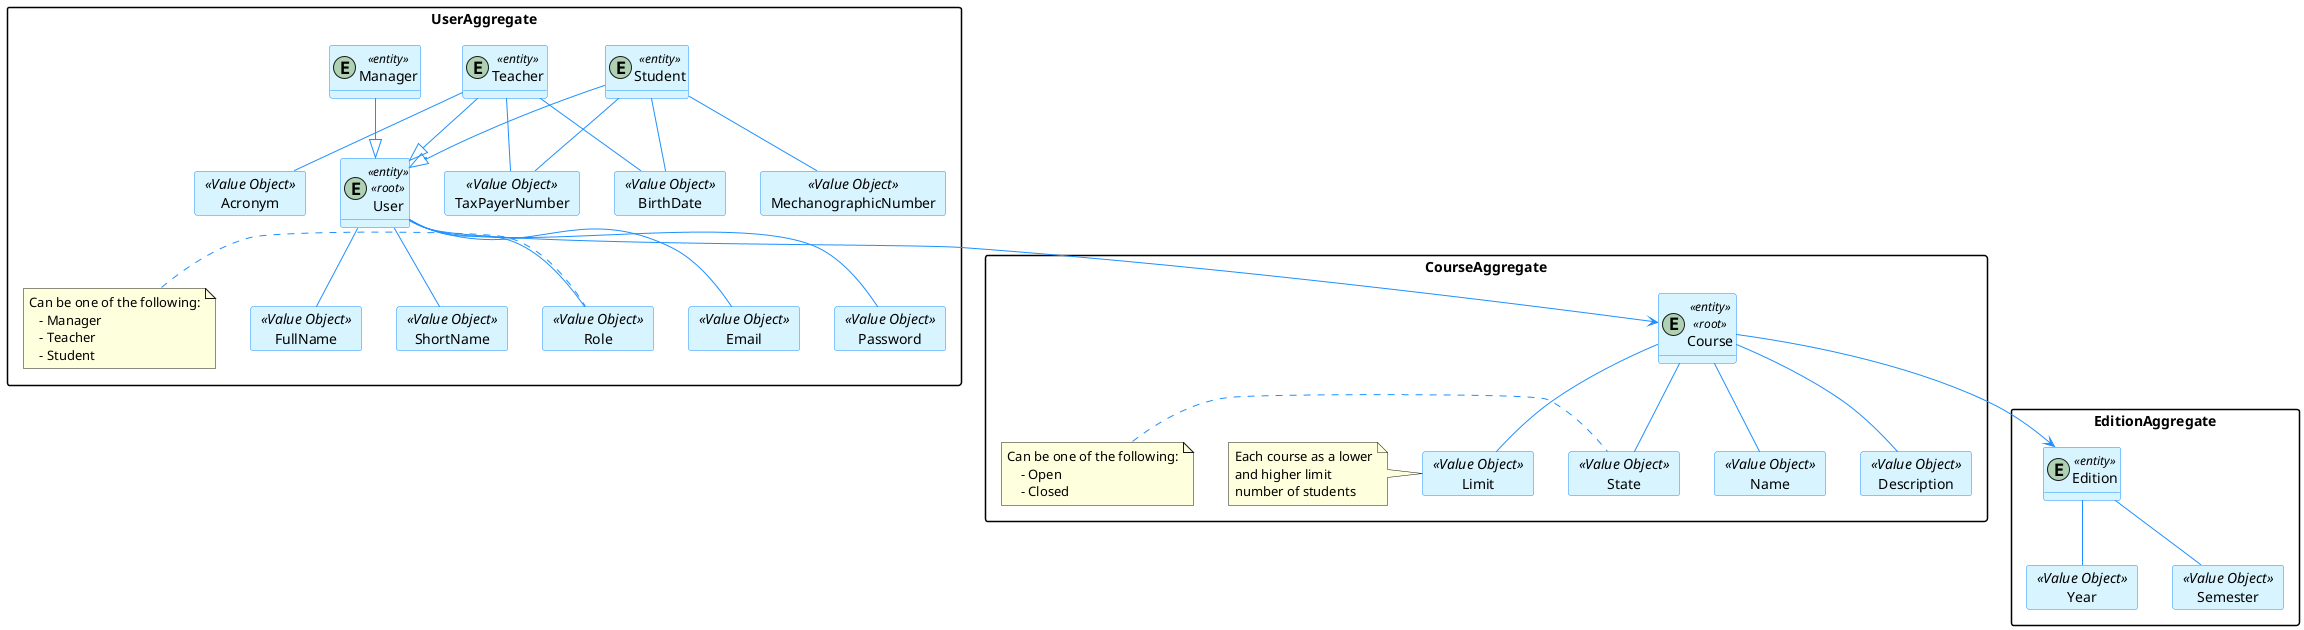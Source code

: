 @startuml "User and Course Aggregates"

hide methods

skinparam classAttributeIconSize 0

skinparam class {
    LifeLineBorderColor DodgerBlue
    LifeLineBackgroundColor APPLICATION
    BackgroundColor #D8F5FF
    ArrowColor DodgerBlue
    BorderColor DodgerBlue
}

skinparam packageStyle rectangle
skinparam card {
    LifeLineBorderColor DodgerBlue
    LifeLineBackgroundColor APPLICATION
    BackgroundColor #D8F5FF
    ArrowColor DodgerBlue
    BorderColor DodgerBlue
}


package UserAggregate{
    entity User <<entity>><<root>>
    entity Student <<entity>>
    'Student value objects
    card BirthDate <<Value Object>>{
    }
    card TaxPayerNumber <<Value Object>>{
    }
    card MechanographicNumber <<Value Object>>{
    }
    Student -- BirthDate
    Student -- TaxPayerNumber
    Student -- MechanographicNumber

    entity Teacher <<entity>>
    'Teacher value objects
    card Acronym <<Value Object>>{
    }
    Teacher -- BirthDate
    Teacher -- TaxPayerNumber
    Teacher -- Acronym

    entity Manager <<entity>>


'User value objects
    card Email <<Value Object>>{
    }
    card Password <<Value Object>>{
    }
    card FullName <<Value Object>>{
    }
    card ShortName <<Value Object>>{
    }
    card Role <<Value Object>>{
    }

    User -- Email
    User -- Password
    User -- FullName
    User -- ShortName
    User -- Role

    Student --|> User
    Teacher --|> User
    Manager --|> User

    note left of Role
         Can be one of the following:
            - Manager
            - Teacher
            - Student
    end note

}

package CourseAggregate{
    entity Course <<entity>><<root>>

    card Name <<Value Object>>{
    }
    card State <<Value Object>>{
    }
    card Description <<Value Object>>{
    }
    card Limit <<Value Object>>{
    }


    Course -- Name
    Course -- State
    Course -- Description
    Course -- Limit

    note left of State
        Can be one of the following:
            - Open
            - Closed
    end note

    note left of Limit
        Each course as a lower
        and higher limit
        number of students
    end note
}

package EditionAggregate{
    entity Edition <<entity>>

    card Year <<Value Object>>{
    }
    card Semester <<Value Object>>{
    }

    Edition -- Year
    Edition -- Semester
}

    User --> Course
    Course --> Edition

@enduml
